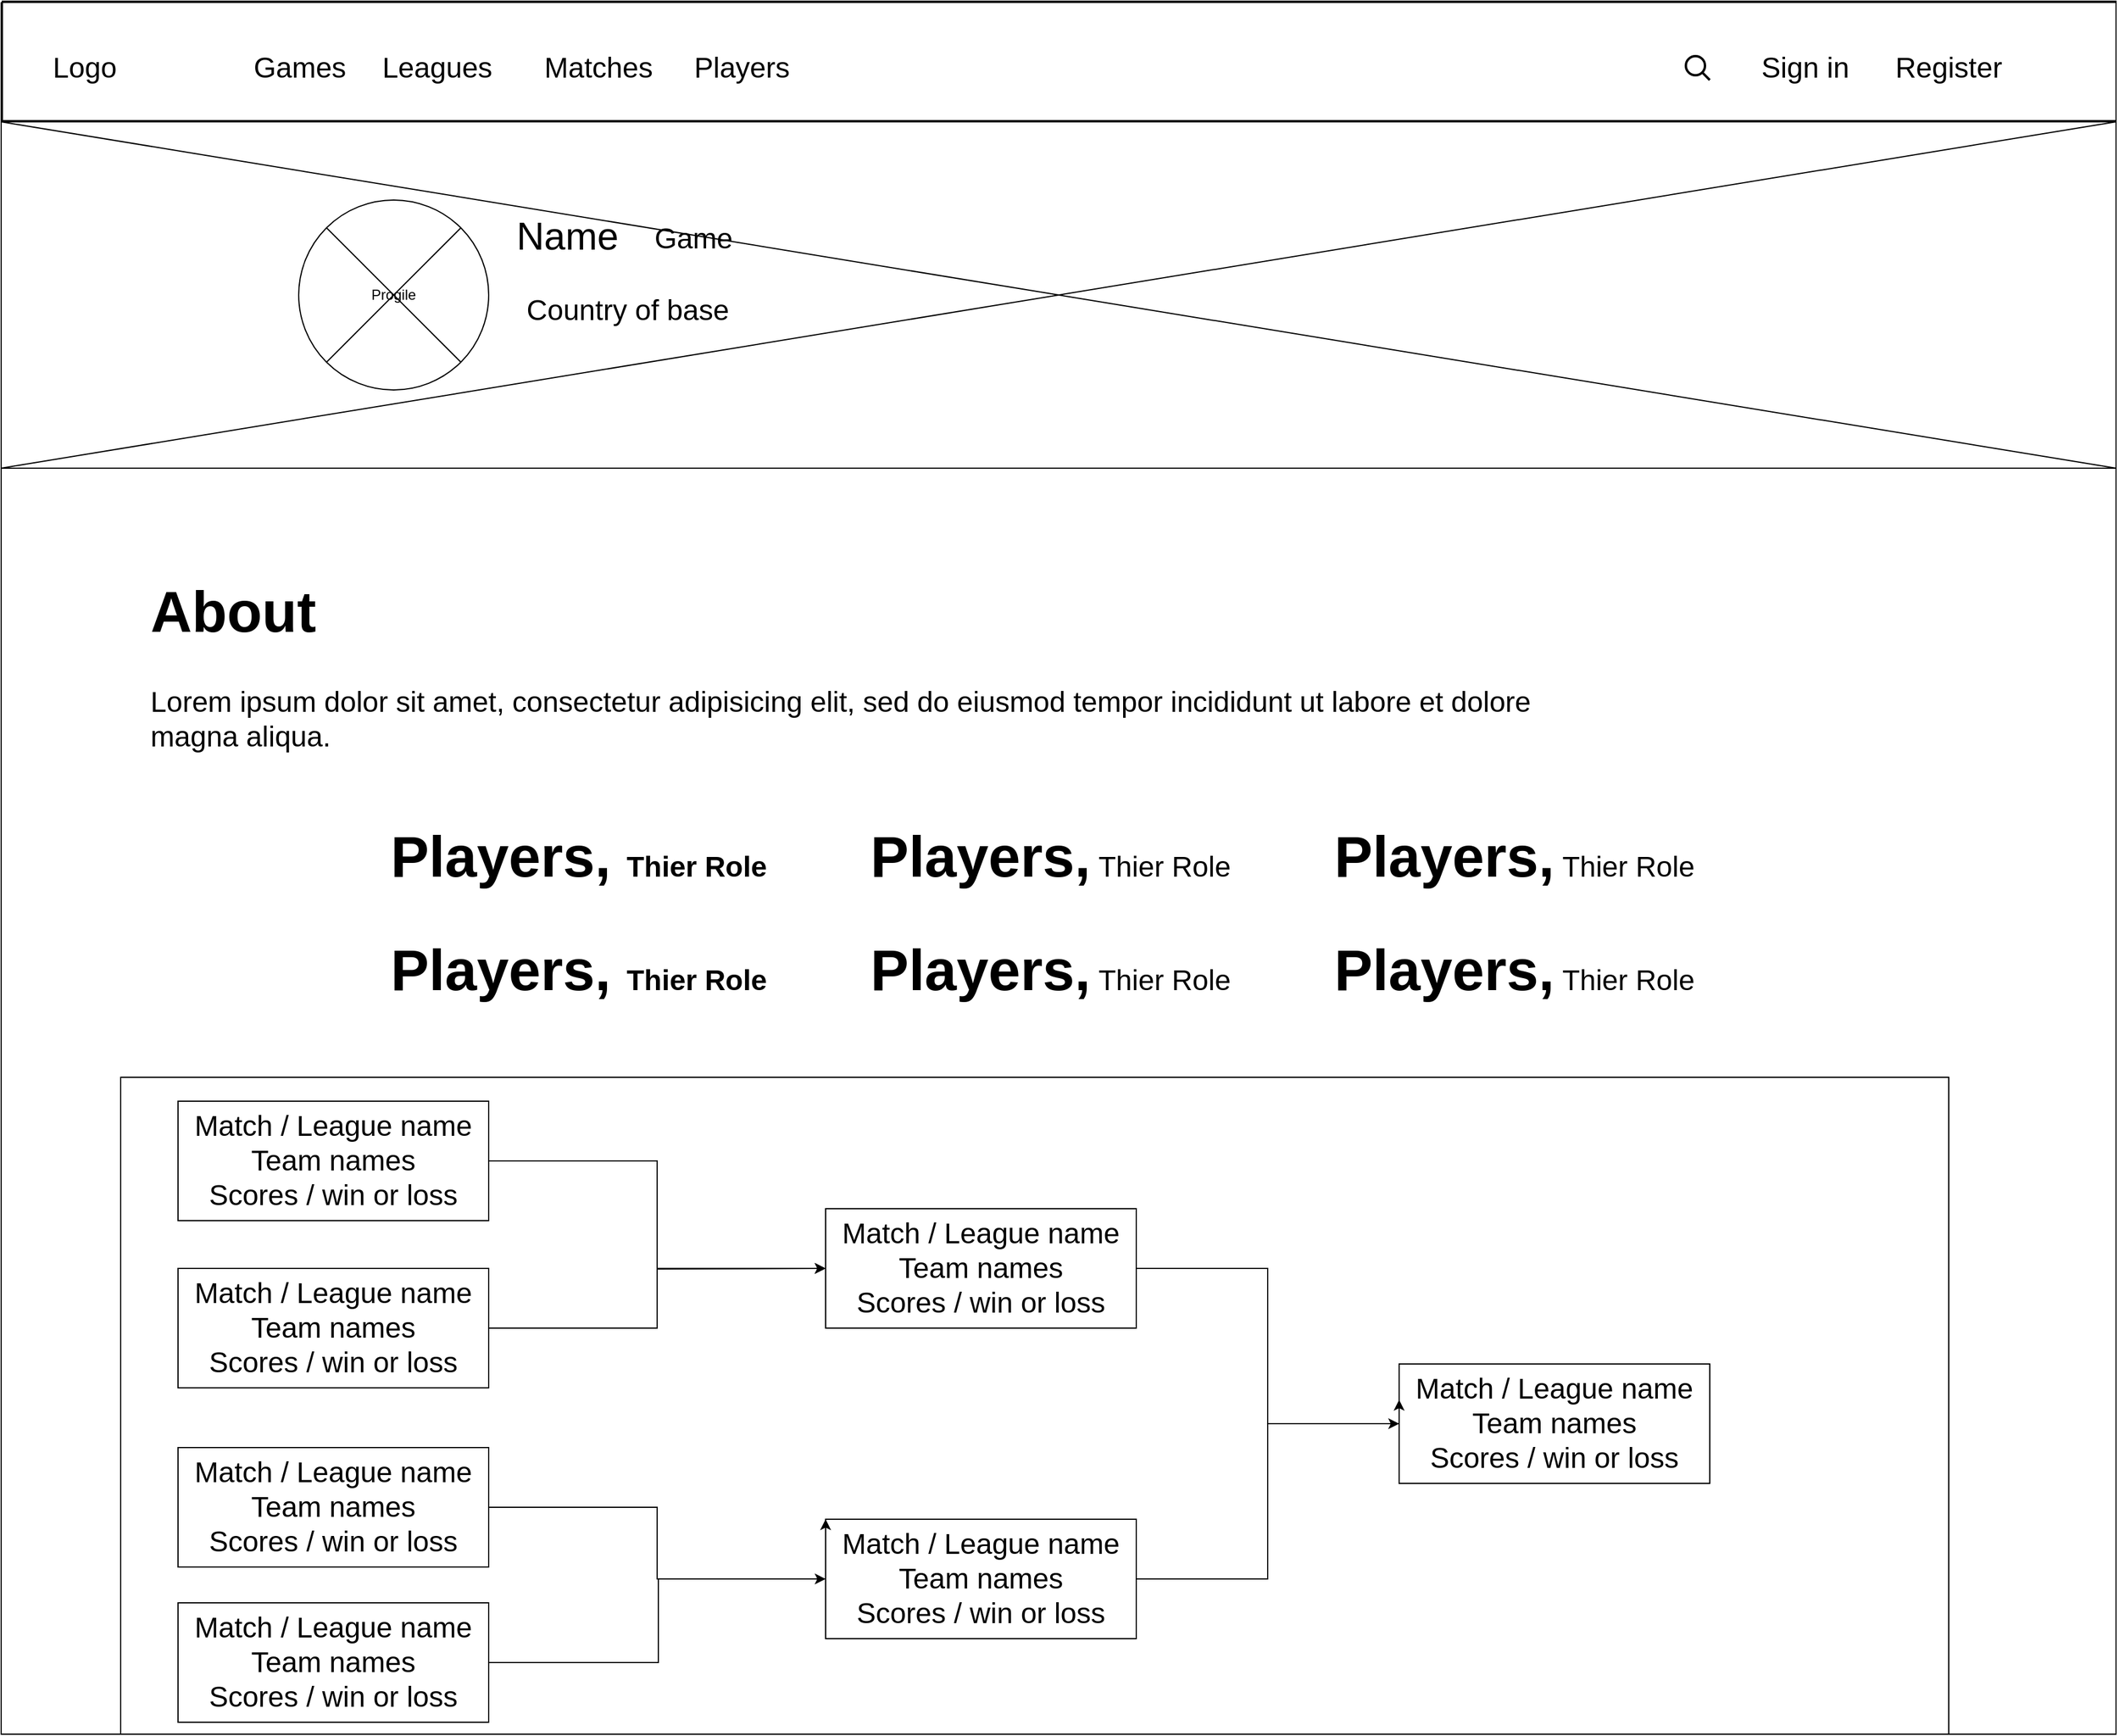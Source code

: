 <mxfile version="16.5.1" type="device"><diagram id="lBn709EBigWmd70ISaZL" name="Page-1"><mxGraphModel dx="3383" dy="1378" grid="1" gridSize="10" guides="1" tooltips="1" connect="1" arrows="1" fold="1" page="1" pageScale="1" pageWidth="827" pageHeight="1169" math="0" shadow="0"><root><mxCell id="0"/><mxCell id="1" parent="0"/><mxCell id="1kVQh-jybDuzYwNnDtBn-2" value="" style="swimlane;startSize=0;" vertex="1" parent="1"><mxGeometry x="-20" y="40" width="1770" height="1450" as="geometry"><mxRectangle x="80" width="50" height="40" as="alternateBounds"/></mxGeometry></mxCell><mxCell id="1kVQh-jybDuzYwNnDtBn-3" value="" style="rounded=0;whiteSpace=wrap;html=1;labelBackgroundColor=none;fontSize=24;strokeColor=#000000;fillColor=none;" vertex="1" parent="1kVQh-jybDuzYwNnDtBn-2"><mxGeometry x="100" y="900" width="1530" height="550" as="geometry"/></mxCell><mxCell id="1kVQh-jybDuzYwNnDtBn-5" value="" style="rounded=0;whiteSpace=wrap;html=1;fillColor=none;" vertex="1" parent="1kVQh-jybDuzYwNnDtBn-2"><mxGeometry y="100" width="1770" height="290" as="geometry"/></mxCell><mxCell id="1kVQh-jybDuzYwNnDtBn-13" value="Logo" style="text;html=1;strokeColor=none;fillColor=none;align=center;verticalAlign=middle;whiteSpace=wrap;rounded=0;labelBackgroundColor=none;fontSize=24;" vertex="1" parent="1kVQh-jybDuzYwNnDtBn-2"><mxGeometry x="40" y="40" width="60" height="30" as="geometry"/></mxCell><mxCell id="1kVQh-jybDuzYwNnDtBn-14" value="Games" style="text;html=1;strokeColor=none;fillColor=none;align=center;verticalAlign=middle;whiteSpace=wrap;rounded=0;labelBackgroundColor=none;fontSize=24;" vertex="1" parent="1kVQh-jybDuzYwNnDtBn-2"><mxGeometry x="200" y="40" width="100" height="30" as="geometry"/></mxCell><mxCell id="1kVQh-jybDuzYwNnDtBn-15" value="Matches" style="text;html=1;strokeColor=none;fillColor=none;align=center;verticalAlign=middle;whiteSpace=wrap;rounded=0;labelBackgroundColor=none;fontSize=24;" vertex="1" parent="1kVQh-jybDuzYwNnDtBn-2"><mxGeometry x="450" y="40" width="100" height="30" as="geometry"/></mxCell><mxCell id="1kVQh-jybDuzYwNnDtBn-16" value="Players" style="text;html=1;strokeColor=none;fillColor=none;align=center;verticalAlign=middle;whiteSpace=wrap;rounded=0;labelBackgroundColor=none;fontSize=24;" vertex="1" parent="1kVQh-jybDuzYwNnDtBn-2"><mxGeometry x="570" y="40" width="100" height="30" as="geometry"/></mxCell><mxCell id="1kVQh-jybDuzYwNnDtBn-17" value="Sign in" style="text;html=1;strokeColor=none;fillColor=none;align=center;verticalAlign=middle;whiteSpace=wrap;rounded=0;labelBackgroundColor=none;fontSize=24;" vertex="1" parent="1kVQh-jybDuzYwNnDtBn-2"><mxGeometry x="1460" y="40" width="100" height="30" as="geometry"/></mxCell><mxCell id="1kVQh-jybDuzYwNnDtBn-18" value="Register" style="text;html=1;strokeColor=none;fillColor=none;align=center;verticalAlign=middle;whiteSpace=wrap;rounded=0;labelBackgroundColor=none;fontSize=24;" vertex="1" parent="1kVQh-jybDuzYwNnDtBn-2"><mxGeometry x="1580" y="40" width="100" height="30" as="geometry"/></mxCell><mxCell id="1kVQh-jybDuzYwNnDtBn-19" value="" style="html=1;verticalLabelPosition=bottom;align=center;labelBackgroundColor=#000000;verticalAlign=top;strokeWidth=2;strokeColor=#000000;shadow=0;dashed=0;shape=mxgraph.ios7.icons.looking_glass;fontSize=24;fillColor=default;" vertex="1" parent="1kVQh-jybDuzYwNnDtBn-2"><mxGeometry x="1410" y="45" width="20" height="20" as="geometry"/></mxCell><mxCell id="1kVQh-jybDuzYwNnDtBn-63" value="Progile" style="ellipse;whiteSpace=wrap;html=1;aspect=fixed;fillColor=none;" vertex="1" parent="1kVQh-jybDuzYwNnDtBn-2"><mxGeometry x="249" y="165.5" width="159" height="159" as="geometry"/></mxCell><mxCell id="1kVQh-jybDuzYwNnDtBn-64" value="" style="endArrow=none;html=1;rounded=0;exitX=0;exitY=1;exitDx=0;exitDy=0;entryX=1;entryY=0;entryDx=0;entryDy=0;" edge="1" parent="1kVQh-jybDuzYwNnDtBn-2" source="1kVQh-jybDuzYwNnDtBn-63" target="1kVQh-jybDuzYwNnDtBn-63"><mxGeometry width="50" height="50" relative="1" as="geometry"><mxPoint x="299" y="230" as="sourcePoint"/><mxPoint x="349" y="180" as="targetPoint"/></mxGeometry></mxCell><mxCell id="1kVQh-jybDuzYwNnDtBn-65" value="" style="endArrow=none;html=1;rounded=0;exitX=1;exitY=1;exitDx=0;exitDy=0;entryX=0;entryY=0;entryDx=0;entryDy=0;" edge="1" parent="1kVQh-jybDuzYwNnDtBn-2" source="1kVQh-jybDuzYwNnDtBn-63" target="1kVQh-jybDuzYwNnDtBn-63"><mxGeometry width="50" height="50" relative="1" as="geometry"><mxPoint x="282.285" y="311.215" as="sourcePoint"/><mxPoint x="394.715" y="198.785" as="targetPoint"/></mxGeometry></mxCell><mxCell id="1kVQh-jybDuzYwNnDtBn-69" value="" style="endArrow=none;html=1;rounded=0;entryX=1;entryY=0;entryDx=0;entryDy=0;exitX=0;exitY=1;exitDx=0;exitDy=0;" edge="1" parent="1kVQh-jybDuzYwNnDtBn-2" source="1kVQh-jybDuzYwNnDtBn-5" target="1kVQh-jybDuzYwNnDtBn-5"><mxGeometry width="50" height="50" relative="1" as="geometry"><mxPoint x="39" y="410" as="sourcePoint"/><mxPoint x="89" y="360" as="targetPoint"/></mxGeometry></mxCell><mxCell id="1kVQh-jybDuzYwNnDtBn-70" value="" style="endArrow=none;html=1;rounded=0;entryX=1;entryY=1;entryDx=0;entryDy=0;exitX=0;exitY=0;exitDx=0;exitDy=0;startArrow=none;" edge="1" parent="1kVQh-jybDuzYwNnDtBn-2" source="1kVQh-jybDuzYwNnDtBn-5" target="1kVQh-jybDuzYwNnDtBn-5"><mxGeometry width="50" height="50" relative="1" as="geometry"><mxPoint x="-11" y="110" as="sourcePoint"/><mxPoint x="1770" y="110" as="targetPoint"/></mxGeometry></mxCell><mxCell id="1kVQh-jybDuzYwNnDtBn-67" value="&lt;font style=&quot;font-size: 32px&quot;&gt;Name&lt;/font&gt;" style="text;html=1;strokeColor=none;fillColor=none;align=center;verticalAlign=middle;whiteSpace=wrap;rounded=0;" vertex="1" parent="1kVQh-jybDuzYwNnDtBn-2"><mxGeometry x="389" y="171" width="170" height="50" as="geometry"/></mxCell><mxCell id="1kVQh-jybDuzYwNnDtBn-72" value="&lt;font style=&quot;font-size: 24px&quot;&gt;Game&lt;/font&gt;" style="text;html=1;strokeColor=none;fillColor=none;align=center;verticalAlign=middle;whiteSpace=wrap;rounded=0;" vertex="1" parent="1kVQh-jybDuzYwNnDtBn-2"><mxGeometry x="519" y="170.5" width="121" height="55.5" as="geometry"/></mxCell><mxCell id="1kVQh-jybDuzYwNnDtBn-73" value="&lt;span style=&quot;font-size: 24px&quot;&gt;Country of base&lt;/span&gt;" style="text;html=1;strokeColor=none;fillColor=none;align=center;verticalAlign=middle;whiteSpace=wrap;rounded=0;" vertex="1" parent="1kVQh-jybDuzYwNnDtBn-2"><mxGeometry x="429" y="230" width="191" height="55.5" as="geometry"/></mxCell><mxCell id="1kVQh-jybDuzYwNnDtBn-75" value="&lt;h1&gt;About&lt;/h1&gt;&lt;p&gt;Lorem ipsum dolor sit amet, consectetur adipisicing elit, sed do eiusmod tempor incididunt ut labore et dolore magna aliqua.&lt;/p&gt;" style="text;html=1;strokeColor=none;fillColor=none;spacing=5;spacingTop=-20;whiteSpace=wrap;overflow=hidden;rounded=0;fontSize=24;" vertex="1" parent="1kVQh-jybDuzYwNnDtBn-2"><mxGeometry x="120" y="460" width="1210" height="210" as="geometry"/></mxCell><mxCell id="1kVQh-jybDuzYwNnDtBn-76" value="&lt;h1&gt;Players, &lt;font style=&quot;font-size: 24px&quot;&gt;Thier Role&amp;nbsp; &amp;nbsp; &amp;nbsp; &amp;nbsp; &amp;nbsp; &amp;nbsp; &amp;nbsp;&lt;/font&gt;Players,&lt;span style=&quot;font-size: 24px ; font-weight: normal&quot;&gt;&amp;nbsp;&lt;/span&gt;&lt;font style=&quot;font-weight: normal ; font-size: 24px&quot;&gt;Thier Role&amp;nbsp; &amp;nbsp; &amp;nbsp; &amp;nbsp; &amp;nbsp; &amp;nbsp; &amp;nbsp;&lt;/font&gt;Players,&lt;span style=&quot;font-size: 24px ; font-weight: normal&quot;&gt;&amp;nbsp;&lt;/span&gt;&lt;font style=&quot;font-weight: normal ; font-size: 24px&quot;&gt;Thier Role&amp;nbsp;&lt;/font&gt;&lt;/h1&gt;" style="text;html=1;strokeColor=none;fillColor=none;spacing=5;spacingTop=-20;whiteSpace=wrap;overflow=hidden;rounded=0;fontSize=24;align=center;" vertex="1" parent="1kVQh-jybDuzYwNnDtBn-2"><mxGeometry x="120" y="665" width="1510" height="85" as="geometry"/></mxCell><mxCell id="1kVQh-jybDuzYwNnDtBn-79" value="&lt;h1&gt;Players, &lt;font style=&quot;font-size: 24px&quot;&gt;Thier Role&amp;nbsp; &amp;nbsp; &amp;nbsp; &amp;nbsp; &amp;nbsp; &amp;nbsp; &amp;nbsp;&lt;/font&gt;Players,&lt;span style=&quot;font-size: 24px ; font-weight: normal&quot;&gt;&amp;nbsp;&lt;/span&gt;&lt;font style=&quot;font-weight: normal ; font-size: 24px&quot;&gt;Thier Role&amp;nbsp; &amp;nbsp; &amp;nbsp; &amp;nbsp; &amp;nbsp; &amp;nbsp; &amp;nbsp;&lt;/font&gt;Players,&lt;span style=&quot;font-size: 24px ; font-weight: normal&quot;&gt;&amp;nbsp;&lt;/span&gt;&lt;font style=&quot;font-weight: normal ; font-size: 24px&quot;&gt;Thier Role&amp;nbsp;&lt;/font&gt;&lt;/h1&gt;" style="text;html=1;strokeColor=none;fillColor=none;spacing=5;spacingTop=-20;whiteSpace=wrap;overflow=hidden;rounded=0;fontSize=24;align=center;" vertex="1" parent="1kVQh-jybDuzYwNnDtBn-2"><mxGeometry x="120" y="760" width="1510" height="85" as="geometry"/></mxCell><mxCell id="1kVQh-jybDuzYwNnDtBn-1" value="" style="rounded=0;whiteSpace=wrap;html=1;fillColor=none;" vertex="1" parent="1kVQh-jybDuzYwNnDtBn-2"><mxGeometry x="1" y="-1" width="1769" height="100" as="geometry"/></mxCell><mxCell id="1kVQh-jybDuzYwNnDtBn-87" style="edgeStyle=orthogonalEdgeStyle;rounded=0;orthogonalLoop=1;jettySize=auto;html=1;fontSize=24;" edge="1" parent="1kVQh-jybDuzYwNnDtBn-2" source="1kVQh-jybDuzYwNnDtBn-80" target="1kVQh-jybDuzYwNnDtBn-83"><mxGeometry relative="1" as="geometry"/></mxCell><mxCell id="1kVQh-jybDuzYwNnDtBn-80" value="Match / League name&lt;br&gt;Team names&lt;br&gt;Scores / win or loss" style="rounded=0;whiteSpace=wrap;html=1;fontSize=24;fillColor=none;" vertex="1" parent="1kVQh-jybDuzYwNnDtBn-2"><mxGeometry x="148" y="920" width="260" height="100" as="geometry"/></mxCell><mxCell id="1kVQh-jybDuzYwNnDtBn-81" value="Match / League name&lt;br&gt;Team names&lt;br&gt;Scores / win or loss" style="rounded=0;whiteSpace=wrap;html=1;fontSize=24;fillColor=none;" vertex="1" parent="1kVQh-jybDuzYwNnDtBn-2"><mxGeometry x="148" y="1060" width="260" height="100" as="geometry"/></mxCell><mxCell id="1kVQh-jybDuzYwNnDtBn-82" value="Match / League name&lt;br&gt;Team names&lt;br&gt;Scores / win or loss" style="rounded=0;whiteSpace=wrap;html=1;fontSize=24;fillColor=none;" vertex="1" parent="1kVQh-jybDuzYwNnDtBn-2"><mxGeometry x="148" y="1340" width="260" height="100" as="geometry"/></mxCell><mxCell id="1kVQh-jybDuzYwNnDtBn-83" value="Match / League name&lt;br&gt;Team names&lt;br&gt;Scores / win or loss" style="rounded=0;whiteSpace=wrap;html=1;fontSize=24;fillColor=none;" vertex="1" parent="1kVQh-jybDuzYwNnDtBn-2"><mxGeometry x="690" y="1010" width="260" height="100" as="geometry"/></mxCell><mxCell id="1kVQh-jybDuzYwNnDtBn-91" style="edgeStyle=orthogonalEdgeStyle;rounded=0;orthogonalLoop=1;jettySize=auto;html=1;entryX=0;entryY=0.5;entryDx=0;entryDy=0;fontSize=24;" edge="1" parent="1kVQh-jybDuzYwNnDtBn-2" source="1kVQh-jybDuzYwNnDtBn-84" target="1kVQh-jybDuzYwNnDtBn-86"><mxGeometry relative="1" as="geometry"/></mxCell><mxCell id="1kVQh-jybDuzYwNnDtBn-84" value="Match / League name&lt;br&gt;Team names&lt;br&gt;Scores / win or loss" style="rounded=0;whiteSpace=wrap;html=1;fontSize=24;fillColor=none;" vertex="1" parent="1kVQh-jybDuzYwNnDtBn-2"><mxGeometry x="690" y="1270" width="260" height="100" as="geometry"/></mxCell><mxCell id="1kVQh-jybDuzYwNnDtBn-89" style="edgeStyle=orthogonalEdgeStyle;rounded=0;orthogonalLoop=1;jettySize=auto;html=1;fontSize=24;" edge="1" parent="1kVQh-jybDuzYwNnDtBn-2" source="1kVQh-jybDuzYwNnDtBn-85" target="1kVQh-jybDuzYwNnDtBn-84"><mxGeometry relative="1" as="geometry"/></mxCell><mxCell id="1kVQh-jybDuzYwNnDtBn-85" value="Match / League name&lt;br&gt;Team names&lt;br&gt;Scores / win or loss" style="rounded=0;whiteSpace=wrap;html=1;fontSize=24;fillColor=none;" vertex="1" parent="1kVQh-jybDuzYwNnDtBn-2"><mxGeometry x="148" y="1210" width="260" height="100" as="geometry"/></mxCell><mxCell id="1kVQh-jybDuzYwNnDtBn-86" value="Match / League name&lt;br&gt;Team names&lt;br&gt;Scores / win or loss" style="rounded=0;whiteSpace=wrap;html=1;fontSize=24;fillColor=none;" vertex="1" parent="1kVQh-jybDuzYwNnDtBn-2"><mxGeometry x="1170" y="1140" width="260" height="100" as="geometry"/></mxCell><mxCell id="1kVQh-jybDuzYwNnDtBn-62" value="Leagues" style="text;html=1;strokeColor=none;fillColor=none;align=center;verticalAlign=middle;whiteSpace=wrap;rounded=0;labelBackgroundColor=none;fontSize=24;" vertex="1" parent="1"><mxGeometry x="295" y="80" width="100" height="30" as="geometry"/></mxCell><mxCell id="1kVQh-jybDuzYwNnDtBn-88" style="edgeStyle=orthogonalEdgeStyle;rounded=0;orthogonalLoop=1;jettySize=auto;html=1;fontSize=24;" edge="1" parent="1" source="1kVQh-jybDuzYwNnDtBn-81"><mxGeometry relative="1" as="geometry"><mxPoint x="670" y="1100" as="targetPoint"/></mxGeometry></mxCell><mxCell id="1kVQh-jybDuzYwNnDtBn-90" style="edgeStyle=orthogonalEdgeStyle;rounded=0;orthogonalLoop=1;jettySize=auto;html=1;fontSize=24;" edge="1" parent="1" source="1kVQh-jybDuzYwNnDtBn-82"><mxGeometry relative="1" as="geometry"><mxPoint x="670" y="1310" as="targetPoint"/><Array as="points"><mxPoint x="530" y="1430"/><mxPoint x="530" y="1360"/><mxPoint x="670" y="1360"/></Array></mxGeometry></mxCell><mxCell id="1kVQh-jybDuzYwNnDtBn-92" style="edgeStyle=orthogonalEdgeStyle;rounded=0;orthogonalLoop=1;jettySize=auto;html=1;fontSize=24;" edge="1" parent="1" source="1kVQh-jybDuzYwNnDtBn-83"><mxGeometry relative="1" as="geometry"><mxPoint x="1150" y="1210" as="targetPoint"/><Array as="points"><mxPoint x="1040" y="1100"/><mxPoint x="1040" y="1230"/><mxPoint x="1150" y="1230"/></Array></mxGeometry></mxCell></root></mxGraphModel></diagram></mxfile>